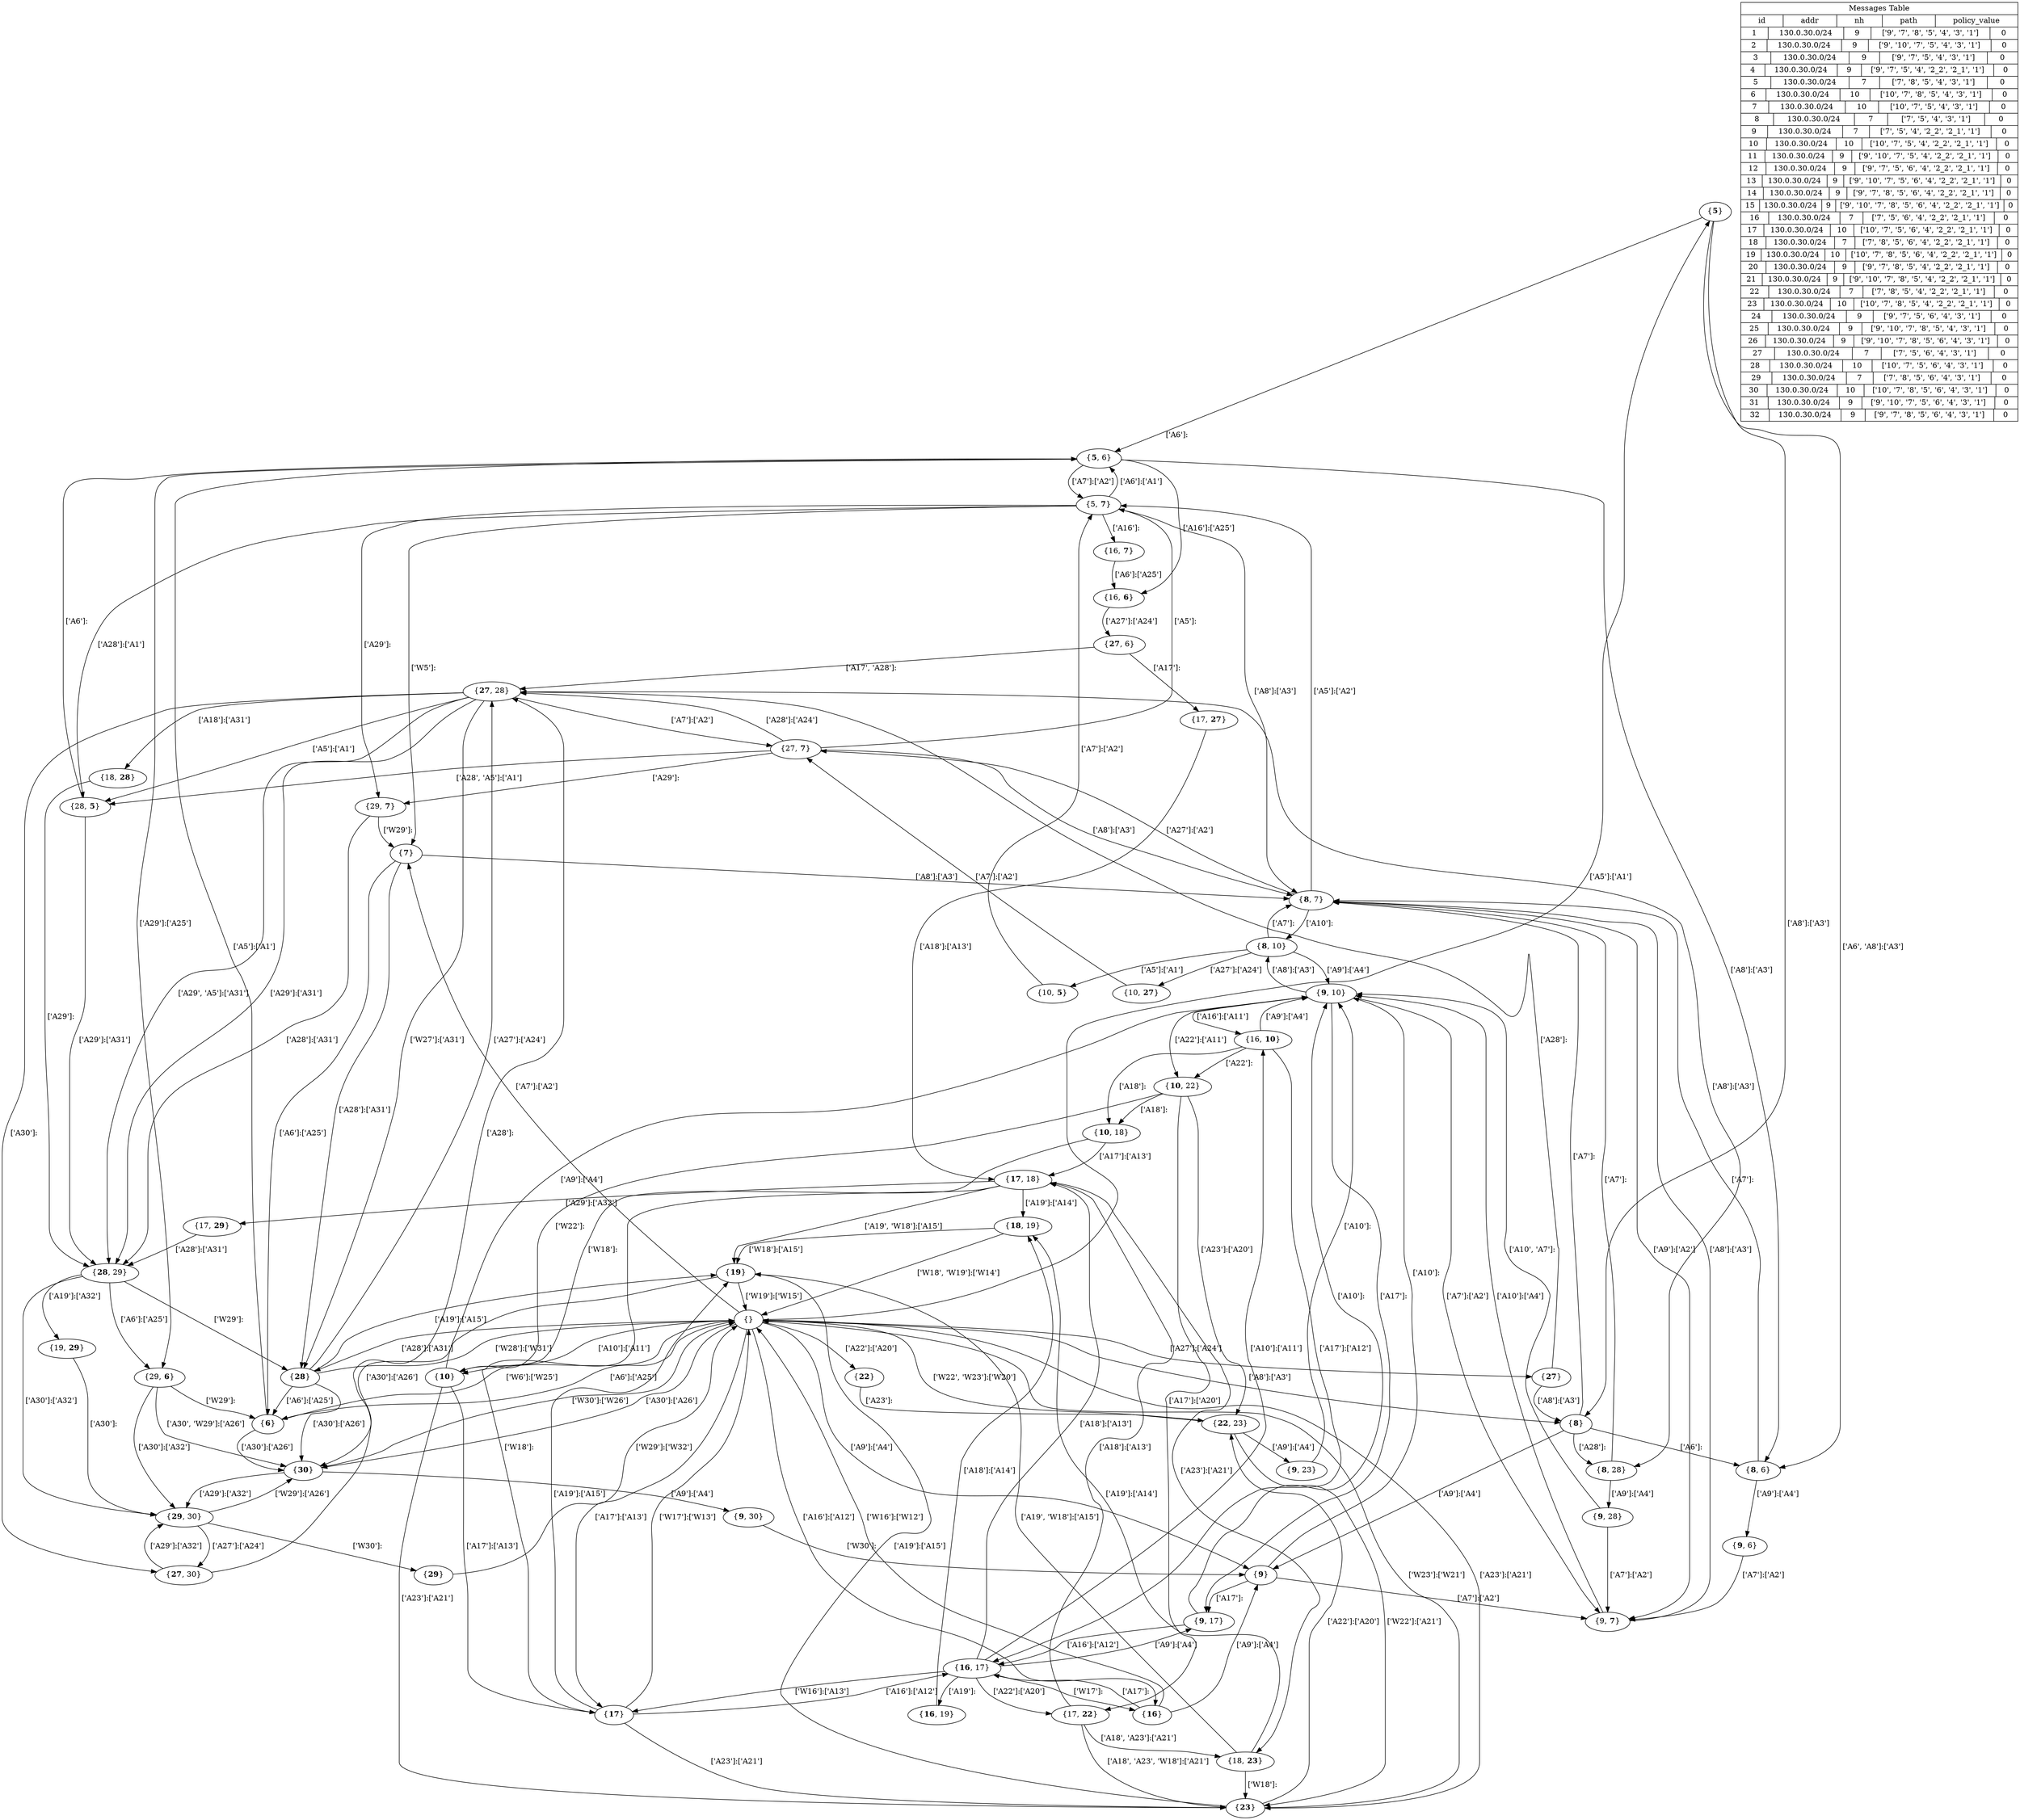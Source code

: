 // Node Graph
digraph {
	{
		-153977087967282693 [label=<{<B>5</B>}>]
		-7949855262679292048 [label=<{<B>5</B>, 6}>]
		-1897477147591876194 [label=<{5, <B>7</B>}>]
		-7327517264200695830 [label=<{<B>8</B>, 7}>]
		1619406915219929785 [label=<{9, <B>7</B>}>]
		47641473026726457 [label=<{<B>9</B>, 10}>]
		-7206355069978419281 [label=<{<B>8</B>}>]
		2394411682272879198 [label=<{<B>9</B>}>]
		-9136948899105488116 [label=<{16, <B>10</B>}>]
		6330610406046080683 [label=<{<B>16</B>, 17}>]
		176995637842035188 [label=<{<B>17</B>, 18}>]
		8878456969995484297 [label=<{<B>18</B>, 19}>]
		-7391264557560726354 [label=<{<B>19</B>}>]
		-5234694778005144009 [label="{}"]
		2321827335604699447 [label=<{<B>8</B>, 10}>]
		-6111760306895231667 [label=<{<B>7</B>}>]
		-4053393891932874376 [label=<{<B>16</B>, 19}>]
		8115226500803941324 [label=<{<B>17</B>}>]
		-4242551918707150841 [label=<{<B>10</B>, 22}>]
		8184154609784524445 [label=<{<B>22</B>, 23}>]
		-2172858068475308822 [label=<{<B>23</B>}>]
		-9001537525874908957 [label=<{<B>10</B>, 18}>]
		6976015217868024652 [label=<{18, <B>23</B>}>]
		-9133526809236175749 [label=<{10, <B>27</B>}>]
		-5926635468174422540 [label=<{27, <B>7</B>}>]
		6544218083166818460 [label=<{28, <B>5</B>}>]
		-2665389264016483371 [label=<{29, <B>6</B>}>]
		-8680300271107669275 [label=<{<B>6</B>}>]
		-4936989471761404765 [label=<{<B>30</B>}>]
		-3160649421919147094 [label=<{<B>27</B>, 28}>]
		-4612944137552294226 [label=<{<B>28</B>, 29}>]
		-6805371427422516294 [label=<{<B>29</B>, 30}>]
		-4547334233254345909 [label=<{<B>8</B>, 6}>]
		-7543856494972462157 [label=<{<B>9</B>, 6}>]
		-5145948754367408592 [label=<{<B>27</B>}>]
		2064037002769276431 [label=<{<B>8</B>, 28}>]
		-7893216874568696079 [label=<{<B>9</B>, 28}>]
		-1872760872729917086 [label=<{<B>27</B>, 30}>]
		4444307666510863692 [label=<{<B>10</B>}>]
		-8758330467785973516 [label=<{17, <B>22</B>}>]
		4473646363985300124 [label=<{<B>16</B>}>]
		-2551239856943990346 [label=<{<B>9</B>, 17}>]
		5228946684439260826 [label=<{<B>9</B>, 23}>]
		-6294520442415554412 [label=<{29, <B>7</B>}>]
		-715236989586011320 [label=<{<B>28</B>}>]
		6272152801845508782 [label=<{<B>29</B>}>]
		-7129832810734551884 [label=<{<B>22</B>}>]
		-124533703738036877 [label=<{10, <B>5</B>}>]
		-5841877639947475892 [label=<{16, <B>6</B>}>]
		-4921580892056391309 [label=<{<B>27</B>, 6}>]
		3199022300893422060 [label=<{18, <B>28</B>}>]
		5630985696195699050 [label=<{16, <B>7</B>}>]
		-1556435075208223852 [label=<{17, <B>27</B>}>]
		8792964264273620629 [label=<{17, <B>29</B>}>]
		2307316082458421186 [label=<{19, <B>29</B>}>]
		-370705722992831656 [label=<{<B>9</B>, 30}>]
		-5234694778005144009 -> -153977087967282693 [label=" ['A5']:['A1'] "]
		-153977087967282693 -> -7949855262679292048 [label=" ['A6']: "]
		-7949855262679292048 -> -1897477147591876194 [label=" ['A7']:['A2'] "]
		-1897477147591876194 -> -7327517264200695830 [label=" ['A8']:['A3'] "]
		-7327517264200695830 -> 1619406915219929785 [label=" ['A9']:['A2'] "]
		1619406915219929785 -> 47641473026726457 [label=" ['A10']:['A4'] "]
		-5234694778005144009 -> -7206355069978419281 [label=" ['A8']:['A3'] "]
		-7206355069978419281 -> -7327517264200695830 [label=" ['A7']: "]
		-7206355069978419281 -> 2394411682272879198 [label=" ['A9']:['A4'] "]
		2394411682272879198 -> 1619406915219929785 [label=" ['A7']:['A2'] "]
		47641473026726457 -> -9136948899105488116 [label=" ['A16']:['A11'] "]
		-9136948899105488116 -> 6330610406046080683 [label=" ['A17']:['A12'] "]
		6330610406046080683 -> 176995637842035188 [label=" ['A18']:['A13'] "]
		176995637842035188 -> 8878456969995484297 [label=" ['A19']:['A14'] "]
		8878456969995484297 -> -7391264557560726354 [label=" ['W18']:['A15'] "]
		-7391264557560726354 -> -5234694778005144009 [label=" ['W19']:['W15'] "]
		-5234694778005144009 -> 2394411682272879198 [label=" ['A9']:['A4'] "]
		2394411682272879198 -> 47641473026726457 [label=" ['A10']: "]
		176995637842035188 -> -7391264557560726354 [label=" ['A19', 'W18']:['A15'] "]
		-7327517264200695830 -> 2321827335604699447 [label=" ['A10']: "]
		2321827335604699447 -> 47641473026726457 [label=" ['A9']:['A4'] "]
		-5234694778005144009 -> -6111760306895231667 [label=" ['A7']:['A2'] "]
		-6111760306895231667 -> -7327517264200695830 [label=" ['A8']:['A3'] "]
		6330610406046080683 -> -4053393891932874376 [label=" ['A19']: "]
		-4053393891932874376 -> 8878456969995484297 [label=" ['A18']:['A14'] "]
		176995637842035188 -> 8115226500803941324 [label=" ['W18']: "]
		8115226500803941324 -> -7391264557560726354 [label=" ['A19']:['A15'] "]
		47641473026726457 -> 2321827335604699447 [label=" ['A8']:['A3'] "]
		2321827335604699447 -> -7327517264200695830 [label=" ['A7']: "]
		47641473026726457 -> -4242551918707150841 [label=" ['A22']:['A11'] "]
		-4242551918707150841 -> 8184154609784524445 [label=" ['A23']:['A20'] "]
		8184154609784524445 -> -2172858068475308822 [label=" ['W22']:['A21'] "]
		-2172858068475308822 -> -5234694778005144009 [label=" ['W23']:['W21'] "]
		-9136948899105488116 -> -4242551918707150841 [label=" ['A22']: "]
		-4242551918707150841 -> -9001537525874908957 [label=" ['A18']: "]
		-9001537525874908957 -> 176995637842035188 [label=" ['A17']:['A13'] "]
		176995637842035188 -> 6976015217868024652 [label=" ['A23']:['A21'] "]
		6976015217868024652 -> -2172858068475308822 [label=" ['W18']: "]
		-2172858068475308822 -> -7391264557560726354 [label=" ['A19']:['A15'] "]
		2321827335604699447 -> -9133526809236175749 [label=" ['A27']:['A24'] "]
		-9133526809236175749 -> -5926635468174422540 [label=" ['A7']:['A2'] "]
		-5926635468174422540 -> -1897477147591876194 [label=" ['A5']: "]
		-1897477147591876194 -> 6544218083166818460 [label=" ['A28']:['A1'] "]
		6544218083166818460 -> -7949855262679292048 [label=" ['A6']: "]
		-7949855262679292048 -> -2665389264016483371 [label=" ['A29']:['A25'] "]
		-2665389264016483371 -> -8680300271107669275 [label=" ['W29']: "]
		-8680300271107669275 -> -4936989471761404765 [label=" ['A30']:['A26'] "]
		-4936989471761404765 -> -5234694778005144009 [label=" ['W30']:['W26'] "]
		-5926635468174422540 -> -3160649421919147094 [label=" ['A28']:['A24'] "]
		-3160649421919147094 -> 6544218083166818460 [label=" ['A5']:['A1'] "]
		6544218083166818460 -> -4612944137552294226 [label=" ['A29']:['A31'] "]
		-4612944137552294226 -> -2665389264016483371 [label=" ['A6']:['A25'] "]
		-2665389264016483371 -> -6805371427422516294 [label=" ['A30']:['A32'] "]
		-6805371427422516294 -> -4936989471761404765 [label=" ['W29']:['A26'] "]
		8878456969995484297 -> -5234694778005144009 [label=" ['W18', 'W19']:['W14'] "]
		-5234694778005144009 -> -8680300271107669275 [label=" ['A6']:['A25'] "]
		-8680300271107669275 -> -7949855262679292048 [label=" ['A5']:['A1'] "]
		-7949855262679292048 -> -4547334233254345909 [label=" ['A8']:['A3'] "]
		-4547334233254345909 -> -7327517264200695830 [label=" ['A7']: "]
		-153977087967282693 -> -7206355069978419281 [label=" ['A8']:['A3'] "]
		-7206355069978419281 -> -4547334233254345909 [label=" ['A6']: "]
		-4547334233254345909 -> -7543856494972462157 [label=" ['A9']:['A4'] "]
		-7543856494972462157 -> 1619406915219929785 [label=" ['A7']:['A2'] "]
		-5234694778005144009 -> -5145948754367408592 [label=" ['A27']:['A24'] "]
		-5145948754367408592 -> -3160649421919147094 [label=" ['A28']: "]
		-3160649421919147094 -> 2064037002769276431 [label=" ['A8']:['A3'] "]
		2064037002769276431 -> -7327517264200695830 [label=" ['A7']: "]
		-7327517264200695830 -> -5926635468174422540 [label=" ['A27']:['A2'] "]
		-3160649421919147094 -> -4612944137552294226 [label=" ['A29']:['A31'] "]
		-4612944137552294226 -> -6805371427422516294 [label=" ['A30']:['A32'] "]
		2064037002769276431 -> -7893216874568696079 [label=" ['A9']:['A4'] "]
		-7893216874568696079 -> 47641473026726457 [label=" ['A10', 'A7']: "]
		6976015217868024652 -> 8878456969995484297 [label=" ['A19']:['A14'] "]
		6976015217868024652 -> -7391264557560726354 [label=" ['A19', 'W18']:['A15'] "]
		8115226500803941324 -> -2172858068475308822 [label=" ['A23']:['A21'] "]
		-5234694778005144009 -> -4936989471761404765 [label=" ['A30']:['A26'] "]
		-4936989471761404765 -> -6805371427422516294 [label=" ['A29']:['A32'] "]
		-6805371427422516294 -> -1872760872729917086 [label=" ['A27']:['A24'] "]
		-1872760872729917086 -> -3160649421919147094 [label=" ['A28']: "]
		8184154609784524445 -> -5234694778005144009 [label=" ['W22', 'W23']:['W20'] "]
		-5234694778005144009 -> 4444307666510863692 [label=" ['A10']:['A11'] "]
		4444307666510863692 -> 47641473026726457 [label=" ['A9']:['A4'] "]
		-4242551918707150841 -> -8758330467785973516 [label=" ['A17']:['A20'] "]
		-8758330467785973516 -> 6976015217868024652 [label=" ['A18', 'A23']:['A21'] "]
		-7893216874568696079 -> 1619406915219929785 [label=" ['A7']:['A2'] "]
		-8758330467785973516 -> -2172858068475308822 [label=" ['A18', 'A23', 'W18']:['A21'] "]
		-5234694778005144009 -> 4473646363985300124 [label=" ['A16']:['A12'] "]
		4473646363985300124 -> 2394411682272879198 [label=" ['A9']:['A4'] "]
		2394411682272879198 -> -2551239856943990346 [label=" ['A17']: "]
		-2551239856943990346 -> 47641473026726457 [label=" ['A10']: "]
		-5234694778005144009 -> -2172858068475308822 [label=" ['A23']:['A21'] "]
		-2172858068475308822 -> 8184154609784524445 [label=" ['A22']:['A20'] "]
		8184154609784524445 -> 5228946684439260826 [label=" ['A9']:['A4'] "]
		5228946684439260826 -> 47641473026726457 [label=" ['A10']: "]
		-9136948899105488116 -> -9001537525874908957 [label=" ['A18']: "]
		-9001537525874908957 -> 4444307666510863692 [label=" ['W18']: "]
		4444307666510863692 -> 8115226500803941324 [label=" ['A17']:['A13'] "]
		-5926635468174422540 -> -6294520442415554412 [label=" ['A29']: "]
		-6294520442415554412 -> -4612944137552294226 [label=" ['A28']:['A31'] "]
		-4612944137552294226 -> -715236989586011320 [label=" ['W29']: "]
		-715236989586011320 -> -4936989471761404765 [label=" ['A30']:['A26'] "]
		-1897477147591876194 -> -6294520442415554412 [label=" ['A29']: "]
		-5926635468174422540 -> 6544218083166818460 [label=" ['A28', 'A5']:['A1'] "]
		-3160649421919147094 -> -4612944137552294226 [label=" ['A29', 'A5']:['A31'] "]
		-6805371427422516294 -> 6272152801845508782 [label=" ['W30']: "]
		6272152801845508782 -> -5234694778005144009 [label=" ['W29']:['W32'] "]
		6330610406046080683 -> 8115226500803941324 [label=" ['W16']:['A13'] "]
		8115226500803941324 -> -5234694778005144009 [label=" ['W17']:['W13'] "]
		-5234694778005144009 -> -715236989586011320 [label=" ['A28']:['A31'] "]
		-715236989586011320 -> -3160649421919147094 [label=" ['A27']:['A24'] "]
		-715236989586011320 -> -8680300271107669275 [label=" ['A6']:['A25'] "]
		-5234694778005144009 -> 8115226500803941324 [label=" ['A17']:['A13'] "]
		8115226500803941324 -> 6330610406046080683 [label=" ['A16']:['A12'] "]
		6330610406046080683 -> -2551239856943990346 [label=" ['A9']:['A4'] "]
		-5234694778005144009 -> -7129832810734551884 [label=" ['A22']:['A20'] "]
		-7129832810734551884 -> 8184154609784524445 [label=" ['A23']: "]
		-4242551918707150841 -> 4444307666510863692 [label=" ['W22']: "]
		4444307666510863692 -> -2172858068475308822 [label=" ['A23']:['A21'] "]
		6330610406046080683 -> -8758330467785973516 [label=" ['A22']:['A20'] "]
		-8758330467785973516 -> 176995637842035188 [label=" ['A18']:['A13'] "]
		47641473026726457 -> -2551239856943990346 [label=" ['A17']: "]
		-2551239856943990346 -> 6330610406046080683 [label=" ['A16']:['A12'] "]
		-6294520442415554412 -> -6111760306895231667 [label=" ['W29']: "]
		-6111760306895231667 -> -715236989586011320 [label=" ['A28']:['A31'] "]
		-153977087967282693 -> -4547334233254345909 [label=" ['A6', 'A8']:['A3'] "]
		47641473026726457 -> 1619406915219929785 [label=" ['A7']:['A2'] "]
		1619406915219929785 -> -7327517264200695830 [label=" ['A8']:['A3'] "]
		-3160649421919147094 -> -1872760872729917086 [label=" ['A30']: "]
		-1872760872729917086 -> -6805371427422516294 [label=" ['A29']:['A32'] "]
		4473646363985300124 -> 6330610406046080683 [label=" ['A17']: "]
		6330610406046080683 -> -9136948899105488116 [label=" ['A10']:['A11'] "]
		-9136948899105488116 -> 47641473026726457 [label=" ['A9']:['A4'] "]
		2321827335604699447 -> -124533703738036877 [label=" ['A5']:['A1'] "]
		-124533703738036877 -> -1897477147591876194 [label=" ['A7']:['A2'] "]
		-1897477147591876194 -> -7949855262679292048 [label=" ['A6']:['A1'] "]
		-7949855262679292048 -> -5841877639947475892 [label=" ['A16']:['A25'] "]
		-5841877639947475892 -> -4921580892056391309 [label=" ['A27']:['A24'] "]
		-4921580892056391309 -> -3160649421919147094 [label=" ['A17', 'A28']: "]
		-3160649421919147094 -> 3199022300893422060 [label=" ['A18']:['A31'] "]
		3199022300893422060 -> -4612944137552294226 [label=" ['A29']: "]
		-715236989586011320 -> -7391264557560726354 [label=" ['A19']:['A15'] "]
		-7391264557560726354 -> -4936989471761404765 [label=" ['A30']:['A26'] "]
		-1897477147591876194 -> 5630985696195699050 [label=" ['A16']: "]
		5630985696195699050 -> -5841877639947475892 [label=" ['A6']:['A25'] "]
		-4921580892056391309 -> -1556435075208223852 [label=" ['A17']: "]
		-1556435075208223852 -> 176995637842035188 [label=" ['A18']:['A13'] "]
		176995637842035188 -> 8792964264273620629 [label=" ['A29']:['A32'] "]
		8792964264273620629 -> -4612944137552294226 [label=" ['A28']:['A31'] "]
		-4612944137552294226 -> 2307316082458421186 [label=" ['A19']:['A32'] "]
		2307316082458421186 -> -6805371427422516294 [label=" ['A30']: "]
		-4936989471761404765 -> -370705722992831656 [label=" ['A9']:['A4'] "]
		-370705722992831656 -> 2394411682272879198 [label=" ['W30']: "]
		-5145948754367408592 -> -7206355069978419281 [label=" ['A8']:['A3'] "]
		-7206355069978419281 -> 2064037002769276431 [label=" ['A28']: "]
		-7327517264200695830 -> -1897477147591876194 [label=" ['A5']:['A2'] "]
		-1897477147591876194 -> -6111760306895231667 [label=" ['W5']: "]
		-6111760306895231667 -> -8680300271107669275 [label=" ['A6']:['A25'] "]
		-8680300271107669275 -> -5234694778005144009 [label=" ['W6']:['W25'] "]
		-2665389264016483371 -> -4936989471761404765 [label=" ['A30', 'W29']:['A26'] "]
		-3160649421919147094 -> -715236989586011320 [label=" ['W27']:['A31'] "]
		-715236989586011320 -> -5234694778005144009 [label=" ['W28']:['W31'] "]
		6330610406046080683 -> 4473646363985300124 [label=" ['W17']: "]
		4473646363985300124 -> -5234694778005144009 [label=" ['W16']:['W12'] "]
		-3160649421919147094 -> -5926635468174422540 [label=" ['A7']:['A2'] "]
		-5926635468174422540 -> -7327517264200695830 [label=" ['A8']:['A3'] "]
	}
	{
		node [shape=record]
		route_table [label="{{Messages Table}|{id|addr|nh|path|policy_value}|{1|130.0.30.0/24|9|['9', '7', '8', '5', '4', '3', '1']|0}|{2|130.0.30.0/24|9|['9', '10', '7', '5', '4', '3', '1']|0}|{3|130.0.30.0/24|9|['9', '7', '5', '4', '3', '1']|0}|{4|130.0.30.0/24|9|['9', '7', '5', '4', '2_2', '2_1', '1']|0}|{5|130.0.30.0/24|7|['7', '8', '5', '4', '3', '1']|0}|{6|130.0.30.0/24|10|['10', '7', '8', '5', '4', '3', '1']|0}|{7|130.0.30.0/24|10|['10', '7', '5', '4', '3', '1']|0}|{8|130.0.30.0/24|7|['7', '5', '4', '3', '1']|0}|{9|130.0.30.0/24|7|['7', '5', '4', '2_2', '2_1', '1']|0}|{10|130.0.30.0/24|10|['10', '7', '5', '4', '2_2', '2_1', '1']|0}|{11|130.0.30.0/24|9|['9', '10', '7', '5', '4', '2_2', '2_1', '1']|0}|{12|130.0.30.0/24|9|['9', '7', '5', '6', '4', '2_2', '2_1', '1']|0}|{13|130.0.30.0/24|9|['9', '10', '7', '5', '6', '4', '2_2', '2_1', '1']|0}|{14|130.0.30.0/24|9|['9', '7', '8', '5', '6', '4', '2_2', '2_1', '1']|0}|{15|130.0.30.0/24|9|['9', '10', '7', '8', '5', '6', '4', '2_2', '2_1', '1']|0}|{16|130.0.30.0/24|7|['7', '5', '6', '4', '2_2', '2_1', '1']|0}|{17|130.0.30.0/24|10|['10', '7', '5', '6', '4', '2_2', '2_1', '1']|0}|{18|130.0.30.0/24|7|['7', '8', '5', '6', '4', '2_2', '2_1', '1']|0}|{19|130.0.30.0/24|10|['10', '7', '8', '5', '6', '4', '2_2', '2_1', '1']|0}|{20|130.0.30.0/24|9|['9', '7', '8', '5', '4', '2_2', '2_1', '1']|0}|{21|130.0.30.0/24|9|['9', '10', '7', '8', '5', '4', '2_2', '2_1', '1']|0}|{22|130.0.30.0/24|7|['7', '8', '5', '4', '2_2', '2_1', '1']|0}|{23|130.0.30.0/24|10|['10', '7', '8', '5', '4', '2_2', '2_1', '1']|0}|{24|130.0.30.0/24|9|['9', '7', '5', '6', '4', '3', '1']|0}|{25|130.0.30.0/24|9|['9', '10', '7', '8', '5', '4', '3', '1']|0}|{26|130.0.30.0/24|9|['9', '10', '7', '8', '5', '6', '4', '3', '1']|0}|{27|130.0.30.0/24|7|['7', '5', '6', '4', '3', '1']|0}|{28|130.0.30.0/24|10|['10', '7', '5', '6', '4', '3', '1']|0}|{29|130.0.30.0/24|7|['7', '8', '5', '6', '4', '3', '1']|0}|{30|130.0.30.0/24|10|['10', '7', '8', '5', '6', '4', '3', '1']|0}|{31|130.0.30.0/24|9|['9', '10', '7', '5', '6', '4', '3', '1']|0}|{32|130.0.30.0/24|9|['9', '7', '8', '5', '6', '4', '3', '1']|0}}"]
	}
}
